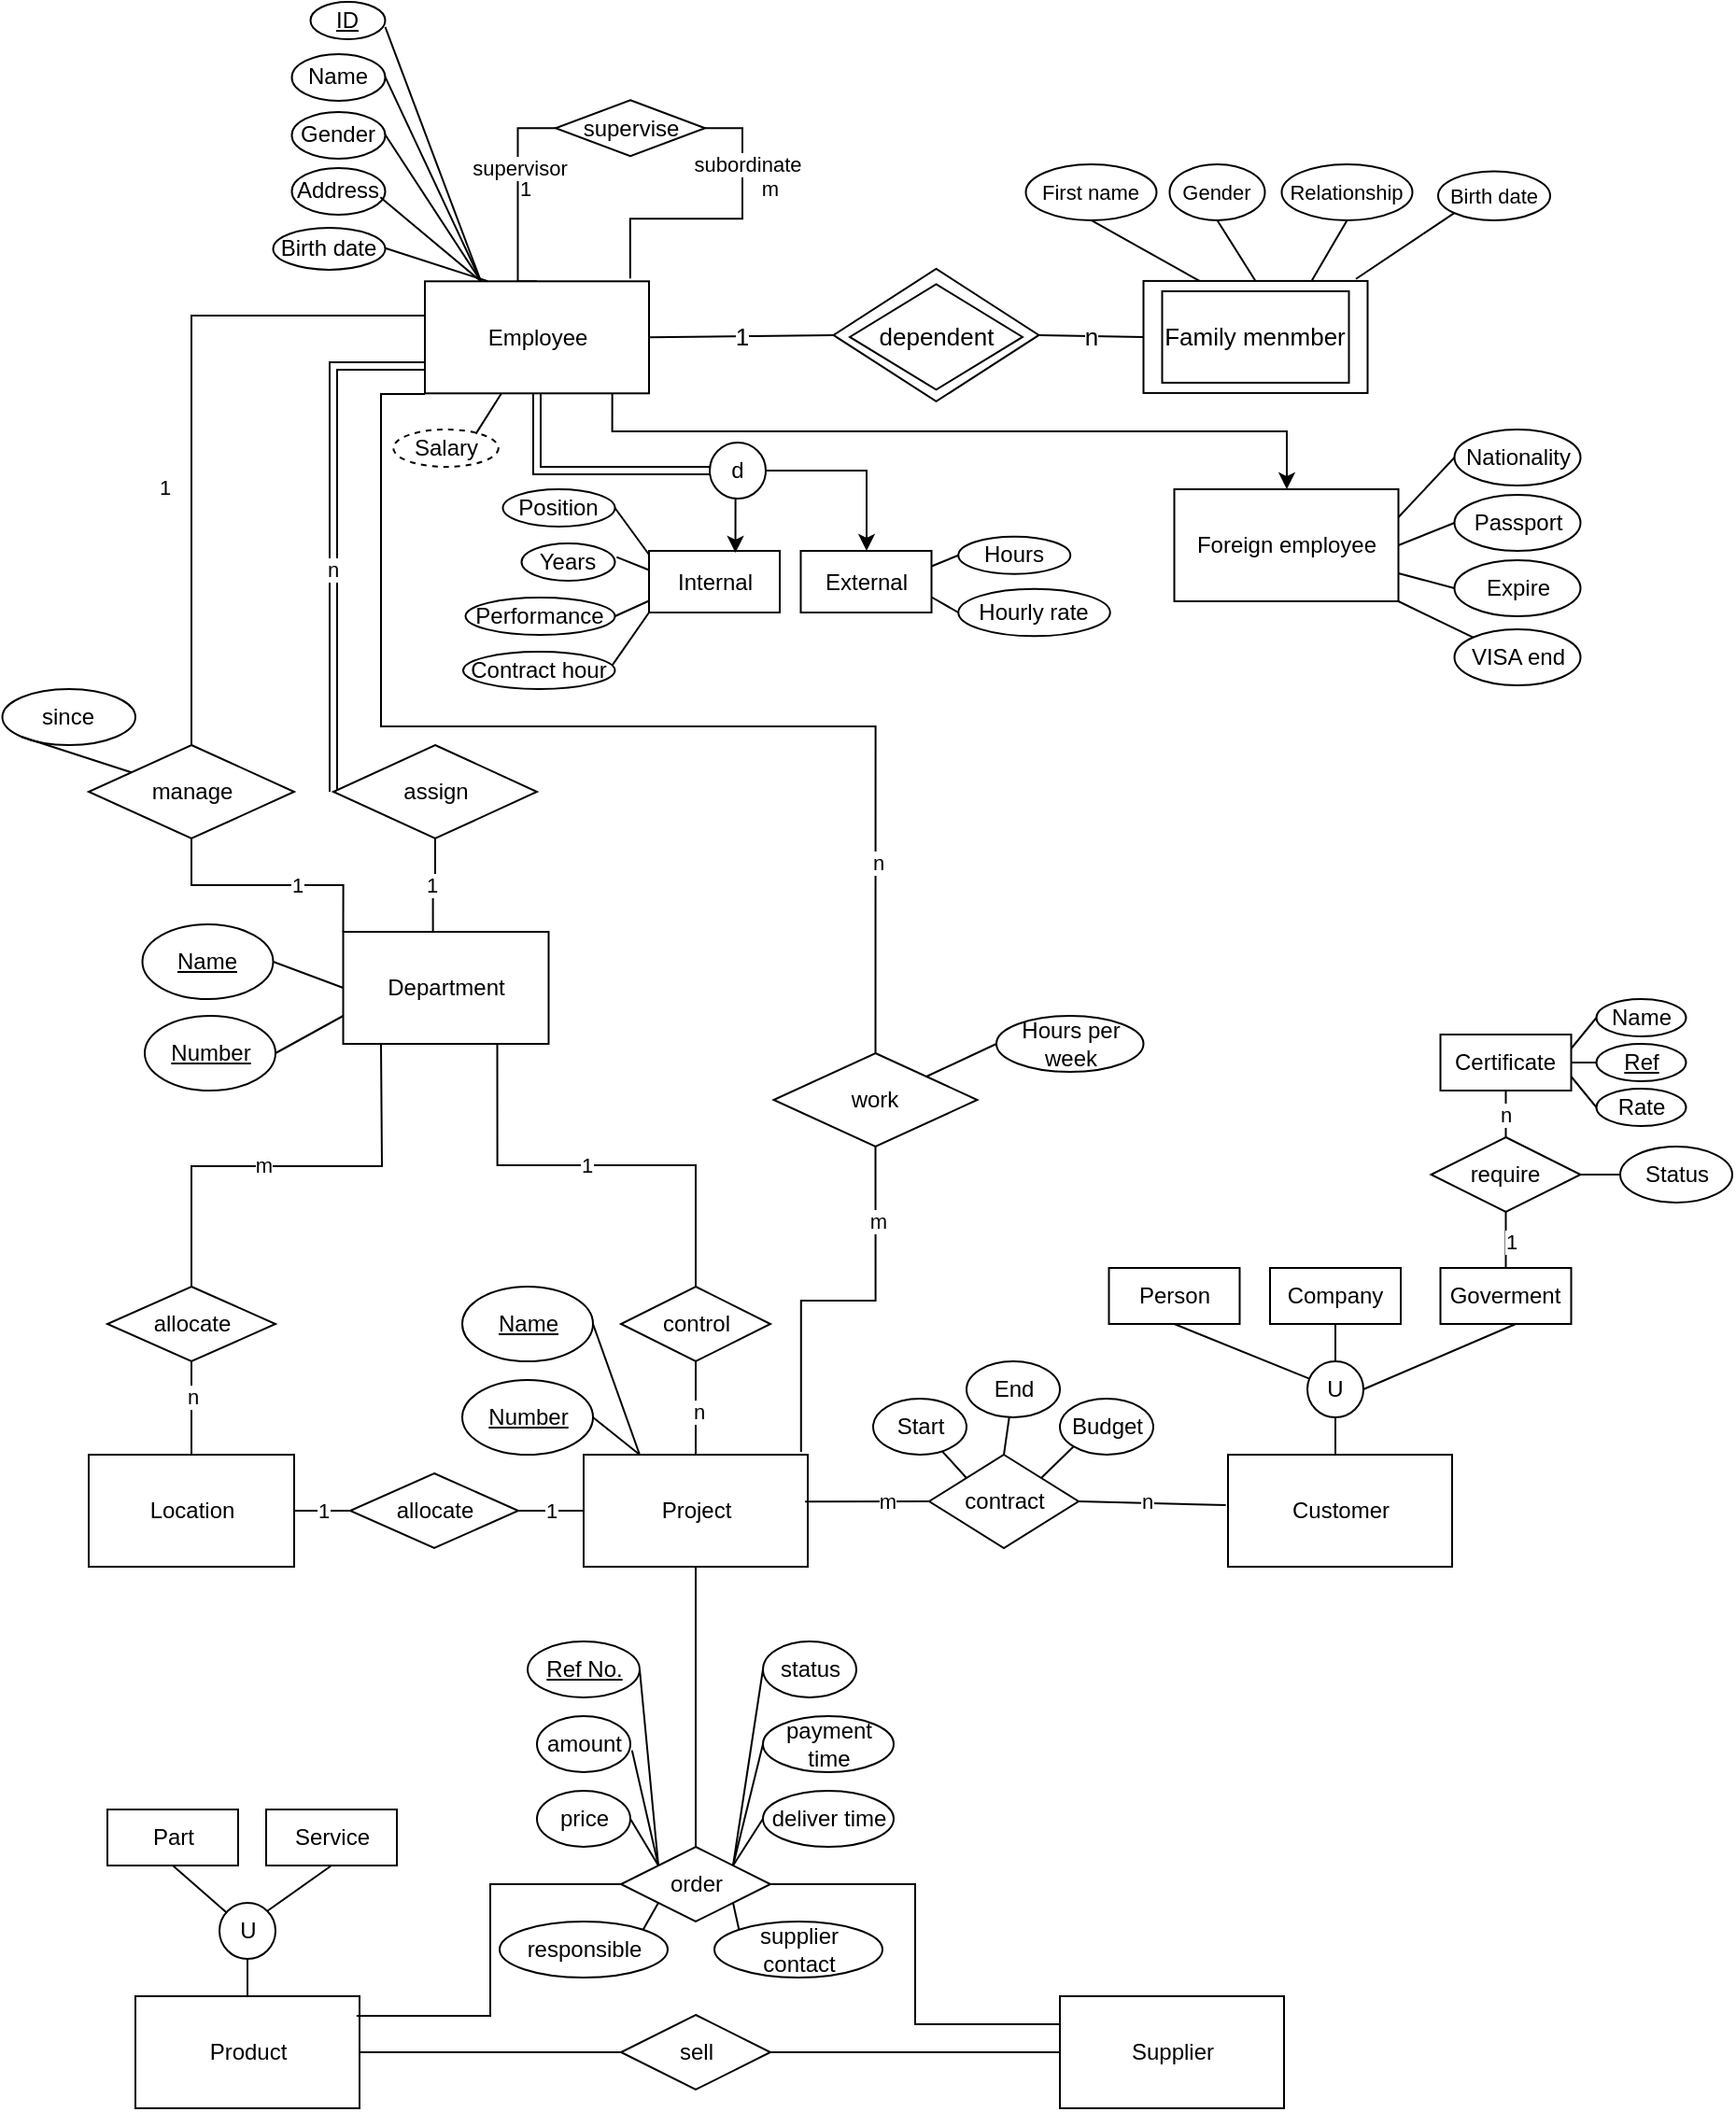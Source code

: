 <mxfile version="24.8.3">
  <diagram name="Page-1" id="BPSO-PetyvqUYQxHRuF3">
    <mxGraphModel dx="2080" dy="1773" grid="1" gridSize="10" guides="1" tooltips="1" connect="1" arrows="1" fold="1" page="1" pageScale="1" pageWidth="850" pageHeight="1100" math="0" shadow="0">
      <root>
        <mxCell id="0" />
        <mxCell id="1" parent="0" />
        <mxCell id="UC_AU9WOVwrfxdjRR5tV-28" style="edgeStyle=orthogonalEdgeStyle;rounded=0;orthogonalLoop=1;jettySize=auto;html=1;exitX=0.75;exitY=1;exitDx=0;exitDy=0;endArrow=none;endFill=0;" parent="1" source="UC_AU9WOVwrfxdjRR5tV-1" target="UC_AU9WOVwrfxdjRR5tV-27" edge="1">
          <mxGeometry relative="1" as="geometry">
            <mxPoint x="245.75" y="-10" as="sourcePoint" />
          </mxGeometry>
        </mxCell>
        <mxCell id="UC_AU9WOVwrfxdjRR5tV-30" value="1" style="edgeLabel;html=1;align=center;verticalAlign=middle;resizable=0;points=[];" parent="UC_AU9WOVwrfxdjRR5tV-28" vertex="1" connectable="0">
          <mxGeometry x="-0.048" relative="1" as="geometry">
            <mxPoint as="offset" />
          </mxGeometry>
        </mxCell>
        <mxCell id="81uNK7uhPn6-7UM6At2h-13" style="edgeStyle=orthogonalEdgeStyle;rounded=0;orthogonalLoop=1;jettySize=auto;html=1;exitX=0.437;exitY=0.022;exitDx=0;exitDy=0;entryX=0.5;entryY=1;entryDx=0;entryDy=0;endArrow=none;endFill=0;exitPerimeter=0;" parent="1" source="UC_AU9WOVwrfxdjRR5tV-1" target="81uNK7uhPn6-7UM6At2h-12" edge="1">
          <mxGeometry relative="1" as="geometry" />
        </mxCell>
        <mxCell id="81uNK7uhPn6-7UM6At2h-15" value="1" style="edgeLabel;html=1;align=center;verticalAlign=middle;resizable=0;points=[];" parent="81uNK7uhPn6-7UM6At2h-13" vertex="1" connectable="0">
          <mxGeometry x="0.072" y="2" relative="1" as="geometry">
            <mxPoint as="offset" />
          </mxGeometry>
        </mxCell>
        <mxCell id="s_wL0xrXNTmRXNAyEsIe-5" style="edgeStyle=orthogonalEdgeStyle;rounded=0;orthogonalLoop=1;jettySize=auto;html=1;exitX=0;exitY=0;exitDx=0;exitDy=0;endArrow=none;endFill=0;" edge="1" parent="1" source="UC_AU9WOVwrfxdjRR5tV-1" target="UC_AU9WOVwrfxdjRR5tV-5">
          <mxGeometry relative="1" as="geometry" />
        </mxCell>
        <mxCell id="s_wL0xrXNTmRXNAyEsIe-6" value="1" style="edgeLabel;html=1;align=center;verticalAlign=middle;resizable=0;points=[];" vertex="1" connectable="0" parent="s_wL0xrXNTmRXNAyEsIe-5">
          <mxGeometry x="-0.239" relative="1" as="geometry">
            <mxPoint as="offset" />
          </mxGeometry>
        </mxCell>
        <mxCell id="UC_AU9WOVwrfxdjRR5tV-1" value="Department" style="rounded=0;whiteSpace=wrap;html=1;" parent="1" vertex="1">
          <mxGeometry x="159.75" y="-10" width="110" height="60" as="geometry" />
        </mxCell>
        <mxCell id="UC_AU9WOVwrfxdjRR5tV-2" value="&lt;u&gt;Name&lt;/u&gt;" style="ellipse;whiteSpace=wrap;html=1;" parent="1" vertex="1">
          <mxGeometry x="52.25" y="-14" width="70" height="40" as="geometry" />
        </mxCell>
        <mxCell id="UC_AU9WOVwrfxdjRR5tV-3" value="&lt;u&gt;Number&lt;/u&gt;" style="ellipse;whiteSpace=wrap;html=1;" parent="1" vertex="1">
          <mxGeometry x="53.5" y="35" width="70" height="40" as="geometry" />
        </mxCell>
        <mxCell id="81uNK7uhPn6-7UM6At2h-49" value="1" style="edgeStyle=orthogonalEdgeStyle;rounded=0;orthogonalLoop=1;jettySize=auto;html=1;exitX=0.5;exitY=0;exitDx=0;exitDy=0;entryX=0;entryY=0.5;entryDx=0;entryDy=0;endArrow=none;endFill=0;" parent="1" source="UC_AU9WOVwrfxdjRR5tV-4" target="81uNK7uhPn6-7UM6At2h-47" edge="1">
          <mxGeometry x="0.071" y="-4" relative="1" as="geometry">
            <Array as="points">
              <mxPoint x="253.25" y="-358.35" />
              <mxPoint x="253.25" y="-440.35" />
            </Array>
            <mxPoint as="offset" />
          </mxGeometry>
        </mxCell>
        <mxCell id="81uNK7uhPn6-7UM6At2h-51" value="supervisor" style="edgeLabel;html=1;align=center;verticalAlign=middle;resizable=0;points=[];" parent="81uNK7uhPn6-7UM6At2h-49" vertex="1" connectable="0">
          <mxGeometry x="-0.338" relative="1" as="geometry">
            <mxPoint y="-34" as="offset" />
          </mxGeometry>
        </mxCell>
        <mxCell id="81uNK7uhPn6-7UM6At2h-53" style="edgeStyle=orthogonalEdgeStyle;rounded=0;orthogonalLoop=1;jettySize=auto;html=1;exitX=0.916;exitY=-0.026;exitDx=0;exitDy=0;entryX=1;entryY=0.5;entryDx=0;entryDy=0;exitPerimeter=0;endArrow=none;endFill=0;" parent="1" source="UC_AU9WOVwrfxdjRR5tV-4" target="81uNK7uhPn6-7UM6At2h-47" edge="1">
          <mxGeometry relative="1" as="geometry" />
        </mxCell>
        <mxCell id="81uNK7uhPn6-7UM6At2h-54" value="subordinate" style="edgeLabel;html=1;align=center;verticalAlign=middle;resizable=0;points=[];" parent="81uNK7uhPn6-7UM6At2h-53" vertex="1" connectable="0">
          <mxGeometry x="0.472" relative="1" as="geometry">
            <mxPoint x="2" y="-3" as="offset" />
          </mxGeometry>
        </mxCell>
        <mxCell id="81uNK7uhPn6-7UM6At2h-55" value="m" style="edgeLabel;html=1;align=center;verticalAlign=middle;resizable=0;points=[];" parent="81uNK7uhPn6-7UM6At2h-53" vertex="1" connectable="0">
          <mxGeometry x="0.336" y="1" relative="1" as="geometry">
            <mxPoint x="15" y="-1" as="offset" />
          </mxGeometry>
        </mxCell>
        <mxCell id="81uNK7uhPn6-7UM6At2h-56" style="edgeStyle=orthogonalEdgeStyle;rounded=0;orthogonalLoop=1;jettySize=auto;html=1;exitX=0.836;exitY=0.997;exitDx=0;exitDy=0;exitPerimeter=0;" parent="1" source="UC_AU9WOVwrfxdjRR5tV-4" target="UC_AU9WOVwrfxdjRR5tV-111" edge="1">
          <mxGeometry relative="1" as="geometry">
            <Array as="points">
              <mxPoint x="304" y="-278.05" />
              <mxPoint x="665" y="-278.05" />
            </Array>
          </mxGeometry>
        </mxCell>
        <mxCell id="81uNK7uhPn6-7UM6At2h-58" style="edgeStyle=orthogonalEdgeStyle;rounded=0;orthogonalLoop=1;jettySize=auto;html=1;exitX=0.5;exitY=1;exitDx=0;exitDy=0;entryX=0;entryY=0.5;entryDx=0;entryDy=0;shape=link;" parent="1" source="UC_AU9WOVwrfxdjRR5tV-4" target="81uNK7uhPn6-7UM6At2h-57" edge="1">
          <mxGeometry relative="1" as="geometry">
            <mxPoint x="263.5" y="-248.35" as="targetPoint" />
          </mxGeometry>
        </mxCell>
        <mxCell id="UC_AU9WOVwrfxdjRR5tV-4" value="Employee" style="rounded=0;whiteSpace=wrap;html=1;" parent="1" vertex="1">
          <mxGeometry x="203.5" y="-358.35" width="120" height="60" as="geometry" />
        </mxCell>
        <mxCell id="s_wL0xrXNTmRXNAyEsIe-2" style="edgeStyle=orthogonalEdgeStyle;rounded=0;orthogonalLoop=1;jettySize=auto;html=1;entryX=0;entryY=0.5;entryDx=0;entryDy=0;exitX=0.5;exitY=0;exitDx=0;exitDy=0;endArrow=none;endFill=0;" edge="1" parent="1" source="UC_AU9WOVwrfxdjRR5tV-5" target="UC_AU9WOVwrfxdjRR5tV-4">
          <mxGeometry relative="1" as="geometry">
            <Array as="points">
              <mxPoint x="79" y="-340" />
              <mxPoint x="203" y="-340" />
            </Array>
          </mxGeometry>
        </mxCell>
        <mxCell id="s_wL0xrXNTmRXNAyEsIe-4" value="1" style="edgeLabel;html=1;align=center;verticalAlign=middle;resizable=0;points=[];" vertex="1" connectable="0" parent="s_wL0xrXNTmRXNAyEsIe-2">
          <mxGeometry x="-0.206" y="-2" relative="1" as="geometry">
            <mxPoint x="-17" y="7" as="offset" />
          </mxGeometry>
        </mxCell>
        <mxCell id="UC_AU9WOVwrfxdjRR5tV-5" value="manage" style="rhombus;whiteSpace=wrap;html=1;" parent="1" vertex="1">
          <mxGeometry x="23.5" y="-110" width="110" height="50" as="geometry" />
        </mxCell>
        <mxCell id="UC_AU9WOVwrfxdjRR5tV-7" value="" style="endArrow=none;html=1;rounded=0;entryX=1;entryY=0.5;entryDx=0;entryDy=0;exitX=0;exitY=0.5;exitDx=0;exitDy=0;" parent="1" source="UC_AU9WOVwrfxdjRR5tV-1" target="UC_AU9WOVwrfxdjRR5tV-2" edge="1">
          <mxGeometry width="50" height="50" relative="1" as="geometry">
            <mxPoint x="339.75" y="80" as="sourcePoint" />
            <mxPoint x="389.75" y="30" as="targetPoint" />
            <Array as="points" />
          </mxGeometry>
        </mxCell>
        <mxCell id="UC_AU9WOVwrfxdjRR5tV-8" value="" style="endArrow=none;html=1;rounded=0;exitX=1;exitY=0.5;exitDx=0;exitDy=0;entryX=0;entryY=0.75;entryDx=0;entryDy=0;" parent="1" source="UC_AU9WOVwrfxdjRR5tV-3" edge="1" target="UC_AU9WOVwrfxdjRR5tV-1">
          <mxGeometry width="50" height="50" relative="1" as="geometry">
            <mxPoint x="343.25" y="20" as="sourcePoint" />
            <mxPoint x="163.25" y="-30" as="targetPoint" />
          </mxGeometry>
        </mxCell>
        <mxCell id="UC_AU9WOVwrfxdjRR5tV-13" value="since" style="ellipse;whiteSpace=wrap;html=1;" parent="1" vertex="1">
          <mxGeometry x="-22.75" y="-140" width="71.25" height="30" as="geometry" />
        </mxCell>
        <mxCell id="UC_AU9WOVwrfxdjRR5tV-14" value="" style="endArrow=none;html=1;rounded=0;entryX=0;entryY=1;entryDx=0;entryDy=0;" parent="1" source="UC_AU9WOVwrfxdjRR5tV-5" target="UC_AU9WOVwrfxdjRR5tV-13" edge="1">
          <mxGeometry width="50" height="50" relative="1" as="geometry">
            <mxPoint x="284.75" as="sourcePoint" />
            <mxPoint x="334.75" y="-50" as="targetPoint" />
          </mxGeometry>
        </mxCell>
        <mxCell id="UC_AU9WOVwrfxdjRR5tV-33" style="edgeStyle=orthogonalEdgeStyle;rounded=0;orthogonalLoop=1;jettySize=auto;html=1;exitX=1;exitY=0.5;exitDx=0;exitDy=0;entryX=0;entryY=0.5;entryDx=0;entryDy=0;endArrow=none;endFill=0;" parent="1" source="UC_AU9WOVwrfxdjRR5tV-15" target="UC_AU9WOVwrfxdjRR5tV-32" edge="1">
          <mxGeometry relative="1" as="geometry">
            <Array as="points">
              <mxPoint x="143.5" y="300" />
              <mxPoint x="143.5" y="300" />
            </Array>
          </mxGeometry>
        </mxCell>
        <mxCell id="UC_AU9WOVwrfxdjRR5tV-35" value="1" style="edgeLabel;html=1;align=center;verticalAlign=middle;resizable=0;points=[];" parent="UC_AU9WOVwrfxdjRR5tV-33" vertex="1" connectable="0">
          <mxGeometry x="0.022" relative="1" as="geometry">
            <mxPoint as="offset" />
          </mxGeometry>
        </mxCell>
        <mxCell id="UC_AU9WOVwrfxdjRR5tV-15" value="Location" style="rounded=0;whiteSpace=wrap;html=1;" parent="1" vertex="1">
          <mxGeometry x="23.5" y="270" width="110" height="60" as="geometry" />
        </mxCell>
        <mxCell id="UC_AU9WOVwrfxdjRR5tV-24" style="edgeStyle=orthogonalEdgeStyle;rounded=0;orthogonalLoop=1;jettySize=auto;html=1;entryX=0.5;entryY=0;entryDx=0;entryDy=0;endArrow=none;endFill=0;" parent="1" source="UC_AU9WOVwrfxdjRR5tV-16" target="UC_AU9WOVwrfxdjRR5tV-15" edge="1">
          <mxGeometry relative="1" as="geometry" />
        </mxCell>
        <mxCell id="UC_AU9WOVwrfxdjRR5tV-26" value="n" style="edgeLabel;html=1;align=center;verticalAlign=middle;resizable=0;points=[];" parent="UC_AU9WOVwrfxdjRR5tV-24" vertex="1" connectable="0">
          <mxGeometry x="-0.249" relative="1" as="geometry">
            <mxPoint as="offset" />
          </mxGeometry>
        </mxCell>
        <mxCell id="UC_AU9WOVwrfxdjRR5tV-16" value="allocate" style="rhombus;whiteSpace=wrap;html=1;" parent="1" vertex="1">
          <mxGeometry x="33.5" y="180" width="90" height="40" as="geometry" />
        </mxCell>
        <mxCell id="UC_AU9WOVwrfxdjRR5tV-29" style="edgeStyle=orthogonalEdgeStyle;rounded=0;orthogonalLoop=1;jettySize=auto;html=1;exitX=0.5;exitY=0;exitDx=0;exitDy=0;endArrow=none;endFill=0;" parent="1" source="UC_AU9WOVwrfxdjRR5tV-21" target="UC_AU9WOVwrfxdjRR5tV-27" edge="1">
          <mxGeometry relative="1" as="geometry" />
        </mxCell>
        <mxCell id="UC_AU9WOVwrfxdjRR5tV-31" value="n" style="edgeLabel;html=1;align=center;verticalAlign=middle;resizable=0;points=[];" parent="UC_AU9WOVwrfxdjRR5tV-29" vertex="1" connectable="0">
          <mxGeometry x="-0.074" y="-1" relative="1" as="geometry">
            <mxPoint as="offset" />
          </mxGeometry>
        </mxCell>
        <mxCell id="UC_AU9WOVwrfxdjRR5tV-21" value="Project" style="rounded=0;whiteSpace=wrap;html=1;" parent="1" vertex="1">
          <mxGeometry x="288.5" y="270" width="120" height="60" as="geometry" />
        </mxCell>
        <mxCell id="UC_AU9WOVwrfxdjRR5tV-23" style="edgeStyle=orthogonalEdgeStyle;rounded=0;orthogonalLoop=1;jettySize=auto;html=1;exitX=0.5;exitY=0;exitDx=0;exitDy=0;endArrow=none;endFill=0;" parent="1" source="UC_AU9WOVwrfxdjRR5tV-16" edge="1">
          <mxGeometry relative="1" as="geometry">
            <mxPoint x="180" y="50" as="targetPoint" />
          </mxGeometry>
        </mxCell>
        <mxCell id="UC_AU9WOVwrfxdjRR5tV-25" value="m" style="edgeLabel;html=1;align=center;verticalAlign=middle;resizable=0;points=[];" parent="UC_AU9WOVwrfxdjRR5tV-23" vertex="1" connectable="0">
          <mxGeometry x="-0.112" y="1" relative="1" as="geometry">
            <mxPoint as="offset" />
          </mxGeometry>
        </mxCell>
        <mxCell id="UC_AU9WOVwrfxdjRR5tV-27" value="control" style="rhombus;whiteSpace=wrap;html=1;" parent="1" vertex="1">
          <mxGeometry x="308.5" y="180" width="80" height="40" as="geometry" />
        </mxCell>
        <mxCell id="UC_AU9WOVwrfxdjRR5tV-34" value="1" style="edgeStyle=orthogonalEdgeStyle;rounded=0;orthogonalLoop=1;jettySize=auto;html=1;entryX=0;entryY=0.5;entryDx=0;entryDy=0;endArrow=none;endFill=0;" parent="1" source="UC_AU9WOVwrfxdjRR5tV-32" target="UC_AU9WOVwrfxdjRR5tV-21" edge="1">
          <mxGeometry relative="1" as="geometry" />
        </mxCell>
        <mxCell id="UC_AU9WOVwrfxdjRR5tV-32" value="allocate" style="rhombus;whiteSpace=wrap;html=1;" parent="1" vertex="1">
          <mxGeometry x="163.5" y="280" width="90" height="40" as="geometry" />
        </mxCell>
        <mxCell id="UC_AU9WOVwrfxdjRR5tV-36" value="&lt;u&gt;Name&lt;/u&gt;" style="ellipse;whiteSpace=wrap;html=1;" parent="1" vertex="1">
          <mxGeometry x="223.5" y="180" width="70" height="40" as="geometry" />
        </mxCell>
        <mxCell id="UC_AU9WOVwrfxdjRR5tV-37" value="&lt;u&gt;Number&lt;/u&gt;" style="ellipse;whiteSpace=wrap;html=1;" parent="1" vertex="1">
          <mxGeometry x="223.5" y="230" width="70" height="40" as="geometry" />
        </mxCell>
        <mxCell id="UC_AU9WOVwrfxdjRR5tV-38" value="" style="endArrow=none;html=1;rounded=0;entryX=1;entryY=0.5;entryDx=0;entryDy=0;exitX=0.25;exitY=0;exitDx=0;exitDy=0;" parent="1" source="UC_AU9WOVwrfxdjRR5tV-21" target="UC_AU9WOVwrfxdjRR5tV-36" edge="1">
          <mxGeometry width="50" height="50" relative="1" as="geometry">
            <mxPoint x="413.5" y="291" as="sourcePoint" />
            <mxPoint x="793.5" y="320" as="targetPoint" />
          </mxGeometry>
        </mxCell>
        <mxCell id="UC_AU9WOVwrfxdjRR5tV-39" value="" style="endArrow=none;html=1;rounded=0;exitX=1;exitY=0.5;exitDx=0;exitDy=0;entryX=0.25;entryY=0;entryDx=0;entryDy=0;" parent="1" source="UC_AU9WOVwrfxdjRR5tV-37" target="UC_AU9WOVwrfxdjRR5tV-21" edge="1">
          <mxGeometry width="50" height="50" relative="1" as="geometry">
            <mxPoint x="743.5" y="370" as="sourcePoint" />
            <mxPoint x="563.5" y="320" as="targetPoint" />
          </mxGeometry>
        </mxCell>
        <mxCell id="UC_AU9WOVwrfxdjRR5tV-40" value="Supplier" style="rounded=0;whiteSpace=wrap;html=1;" parent="1" vertex="1">
          <mxGeometry x="543.5" y="560" width="120" height="60" as="geometry" />
        </mxCell>
        <mxCell id="UC_AU9WOVwrfxdjRR5tV-41" value="Product" style="rounded=0;whiteSpace=wrap;html=1;" parent="1" vertex="1">
          <mxGeometry x="48.5" y="560" width="120" height="60" as="geometry" />
        </mxCell>
        <mxCell id="UC_AU9WOVwrfxdjRR5tV-42" value="U" style="ellipse;whiteSpace=wrap;html=1;aspect=fixed;" parent="1" vertex="1">
          <mxGeometry x="93.5" y="510" width="30" height="30" as="geometry" />
        </mxCell>
        <mxCell id="UC_AU9WOVwrfxdjRR5tV-43" value="Part" style="rounded=0;whiteSpace=wrap;html=1;" parent="1" vertex="1">
          <mxGeometry x="33.5" y="460" width="70" height="30" as="geometry" />
        </mxCell>
        <mxCell id="UC_AU9WOVwrfxdjRR5tV-44" value="Service" style="rounded=0;whiteSpace=wrap;html=1;" parent="1" vertex="1">
          <mxGeometry x="118.5" y="460" width="70" height="30" as="geometry" />
        </mxCell>
        <mxCell id="UC_AU9WOVwrfxdjRR5tV-45" value="" style="endArrow=none;html=1;rounded=0;entryX=0.5;entryY=1;entryDx=0;entryDy=0;" parent="1" source="UC_AU9WOVwrfxdjRR5tV-42" target="UC_AU9WOVwrfxdjRR5tV-43" edge="1">
          <mxGeometry width="50" height="50" relative="1" as="geometry">
            <mxPoint x="213.5" y="520" as="sourcePoint" />
            <mxPoint x="263.5" y="470" as="targetPoint" />
          </mxGeometry>
        </mxCell>
        <mxCell id="UC_AU9WOVwrfxdjRR5tV-46" value="" style="endArrow=none;html=1;rounded=0;exitX=1;exitY=0;exitDx=0;exitDy=0;entryX=0.5;entryY=1;entryDx=0;entryDy=0;" parent="1" source="UC_AU9WOVwrfxdjRR5tV-42" target="UC_AU9WOVwrfxdjRR5tV-44" edge="1">
          <mxGeometry width="50" height="50" relative="1" as="geometry">
            <mxPoint x="213.5" y="520" as="sourcePoint" />
            <mxPoint x="263.5" y="470" as="targetPoint" />
          </mxGeometry>
        </mxCell>
        <mxCell id="UC_AU9WOVwrfxdjRR5tV-47" value="" style="endArrow=none;html=1;rounded=0;exitX=0.5;exitY=0;exitDx=0;exitDy=0;entryX=0.5;entryY=1;entryDx=0;entryDy=0;" parent="1" source="UC_AU9WOVwrfxdjRR5tV-41" target="UC_AU9WOVwrfxdjRR5tV-42" edge="1">
          <mxGeometry width="50" height="50" relative="1" as="geometry">
            <mxPoint x="213.5" y="520" as="sourcePoint" />
            <mxPoint x="263.5" y="470" as="targetPoint" />
          </mxGeometry>
        </mxCell>
        <mxCell id="UC_AU9WOVwrfxdjRR5tV-48" value="sell" style="rhombus;whiteSpace=wrap;html=1;" parent="1" vertex="1">
          <mxGeometry x="308.5" y="570" width="80" height="40" as="geometry" />
        </mxCell>
        <mxCell id="UC_AU9WOVwrfxdjRR5tV-49" value="" style="endArrow=none;html=1;rounded=0;exitX=1;exitY=0.5;exitDx=0;exitDy=0;" parent="1" source="UC_AU9WOVwrfxdjRR5tV-41" target="UC_AU9WOVwrfxdjRR5tV-48" edge="1">
          <mxGeometry width="50" height="50" relative="1" as="geometry">
            <mxPoint x="333.5" y="510" as="sourcePoint" />
            <mxPoint x="383.5" y="460" as="targetPoint" />
          </mxGeometry>
        </mxCell>
        <mxCell id="UC_AU9WOVwrfxdjRR5tV-50" value="" style="endArrow=none;html=1;rounded=0;exitX=1;exitY=0.5;exitDx=0;exitDy=0;entryX=0;entryY=0.5;entryDx=0;entryDy=0;" parent="1" source="UC_AU9WOVwrfxdjRR5tV-48" target="UC_AU9WOVwrfxdjRR5tV-40" edge="1">
          <mxGeometry width="50" height="50" relative="1" as="geometry">
            <mxPoint x="333.5" y="510" as="sourcePoint" />
            <mxPoint x="383.5" y="460" as="targetPoint" />
          </mxGeometry>
        </mxCell>
        <mxCell id="UC_AU9WOVwrfxdjRR5tV-54" style="edgeStyle=orthogonalEdgeStyle;rounded=0;orthogonalLoop=1;jettySize=auto;html=1;exitX=1;exitY=0.5;exitDx=0;exitDy=0;entryX=0;entryY=0.25;entryDx=0;entryDy=0;endArrow=none;endFill=0;" parent="1" source="UC_AU9WOVwrfxdjRR5tV-51" target="UC_AU9WOVwrfxdjRR5tV-40" edge="1">
          <mxGeometry relative="1" as="geometry" />
        </mxCell>
        <mxCell id="UC_AU9WOVwrfxdjRR5tV-51" value="order" style="rhombus;whiteSpace=wrap;html=1;" parent="1" vertex="1">
          <mxGeometry x="308.5" y="480" width="80" height="40" as="geometry" />
        </mxCell>
        <mxCell id="UC_AU9WOVwrfxdjRR5tV-52" value="" style="endArrow=none;html=1;rounded=0;entryX=0.5;entryY=1;entryDx=0;entryDy=0;exitX=0.5;exitY=0;exitDx=0;exitDy=0;" parent="1" source="UC_AU9WOVwrfxdjRR5tV-51" target="UC_AU9WOVwrfxdjRR5tV-21" edge="1">
          <mxGeometry width="50" height="50" relative="1" as="geometry">
            <mxPoint x="333.5" y="410" as="sourcePoint" />
            <mxPoint x="383.5" y="360" as="targetPoint" />
          </mxGeometry>
        </mxCell>
        <mxCell id="UC_AU9WOVwrfxdjRR5tV-53" style="edgeStyle=orthogonalEdgeStyle;rounded=0;orthogonalLoop=1;jettySize=auto;html=1;exitX=0.987;exitY=0.175;exitDx=0;exitDy=0;entryX=0;entryY=0.5;entryDx=0;entryDy=0;exitPerimeter=0;endArrow=none;endFill=0;" parent="1" source="UC_AU9WOVwrfxdjRR5tV-41" target="UC_AU9WOVwrfxdjRR5tV-51" edge="1">
          <mxGeometry relative="1" as="geometry" />
        </mxCell>
        <mxCell id="UC_AU9WOVwrfxdjRR5tV-55" value="&lt;u&gt;Ref No.&lt;/u&gt;" style="ellipse;whiteSpace=wrap;html=1;" parent="1" vertex="1">
          <mxGeometry x="258.5" y="370" width="60" height="30" as="geometry" />
        </mxCell>
        <mxCell id="UC_AU9WOVwrfxdjRR5tV-56" value="amount" style="ellipse;whiteSpace=wrap;html=1;" parent="1" vertex="1">
          <mxGeometry x="263.5" y="410" width="50" height="30" as="geometry" />
        </mxCell>
        <mxCell id="UC_AU9WOVwrfxdjRR5tV-58" value="price" style="ellipse;whiteSpace=wrap;html=1;" parent="1" vertex="1">
          <mxGeometry x="263.5" y="450" width="50" height="30" as="geometry" />
        </mxCell>
        <mxCell id="UC_AU9WOVwrfxdjRR5tV-59" value="status" style="ellipse;whiteSpace=wrap;html=1;" parent="1" vertex="1">
          <mxGeometry x="384.5" y="370" width="50" height="30" as="geometry" />
        </mxCell>
        <mxCell id="UC_AU9WOVwrfxdjRR5tV-60" value="payment time" style="ellipse;whiteSpace=wrap;html=1;" parent="1" vertex="1">
          <mxGeometry x="384.5" y="410" width="70" height="30" as="geometry" />
        </mxCell>
        <mxCell id="UC_AU9WOVwrfxdjRR5tV-61" value="deliver time" style="ellipse;whiteSpace=wrap;html=1;" parent="1" vertex="1">
          <mxGeometry x="384.5" y="450" width="70" height="30" as="geometry" />
        </mxCell>
        <mxCell id="UC_AU9WOVwrfxdjRR5tV-62" value="responsible" style="ellipse;whiteSpace=wrap;html=1;" parent="1" vertex="1">
          <mxGeometry x="243.5" y="520" width="90" height="30" as="geometry" />
        </mxCell>
        <mxCell id="UC_AU9WOVwrfxdjRR5tV-63" value="supplier&lt;div&gt;&lt;span style=&quot;background-color: initial;&quot;&gt;contact&lt;/span&gt;&lt;/div&gt;" style="ellipse;whiteSpace=wrap;html=1;" parent="1" vertex="1">
          <mxGeometry x="358.5" y="520" width="90" height="30" as="geometry" />
        </mxCell>
        <mxCell id="UC_AU9WOVwrfxdjRR5tV-65" value="" style="endArrow=none;html=1;rounded=0;exitX=1;exitY=0.5;exitDx=0;exitDy=0;entryX=0;entryY=0;entryDx=0;entryDy=0;" parent="1" source="UC_AU9WOVwrfxdjRR5tV-55" target="UC_AU9WOVwrfxdjRR5tV-51" edge="1">
          <mxGeometry width="50" height="50" relative="1" as="geometry">
            <mxPoint x="333.5" y="390" as="sourcePoint" />
            <mxPoint x="383.5" y="340" as="targetPoint" />
          </mxGeometry>
        </mxCell>
        <mxCell id="UC_AU9WOVwrfxdjRR5tV-66" value="" style="endArrow=none;html=1;rounded=0;exitX=1.018;exitY=0.61;exitDx=0;exitDy=0;exitPerimeter=0;entryX=0;entryY=0;entryDx=0;entryDy=0;" parent="1" source="UC_AU9WOVwrfxdjRR5tV-56" target="UC_AU9WOVwrfxdjRR5tV-51" edge="1">
          <mxGeometry width="50" height="50" relative="1" as="geometry">
            <mxPoint x="333.5" y="390" as="sourcePoint" />
            <mxPoint x="383.5" y="340" as="targetPoint" />
          </mxGeometry>
        </mxCell>
        <mxCell id="UC_AU9WOVwrfxdjRR5tV-67" value="" style="endArrow=none;html=1;rounded=0;exitX=1;exitY=0.5;exitDx=0;exitDy=0;entryX=0;entryY=0;entryDx=0;entryDy=0;" parent="1" source="UC_AU9WOVwrfxdjRR5tV-58" target="UC_AU9WOVwrfxdjRR5tV-51" edge="1">
          <mxGeometry width="50" height="50" relative="1" as="geometry">
            <mxPoint x="333.5" y="390" as="sourcePoint" />
            <mxPoint x="383.5" y="340" as="targetPoint" />
          </mxGeometry>
        </mxCell>
        <mxCell id="UC_AU9WOVwrfxdjRR5tV-68" value="" style="endArrow=none;html=1;rounded=0;entryX=0;entryY=0.5;entryDx=0;entryDy=0;exitX=1;exitY=0;exitDx=0;exitDy=0;" parent="1" source="UC_AU9WOVwrfxdjRR5tV-51" target="UC_AU9WOVwrfxdjRR5tV-59" edge="1">
          <mxGeometry width="50" height="50" relative="1" as="geometry">
            <mxPoint x="333.5" y="390" as="sourcePoint" />
            <mxPoint x="383.5" y="340" as="targetPoint" />
          </mxGeometry>
        </mxCell>
        <mxCell id="UC_AU9WOVwrfxdjRR5tV-69" value="" style="endArrow=none;html=1;rounded=0;exitX=1;exitY=0;exitDx=0;exitDy=0;entryX=0;entryY=0.5;entryDx=0;entryDy=0;" parent="1" source="UC_AU9WOVwrfxdjRR5tV-51" target="UC_AU9WOVwrfxdjRR5tV-60" edge="1">
          <mxGeometry width="50" height="50" relative="1" as="geometry">
            <mxPoint x="333.5" y="390" as="sourcePoint" />
            <mxPoint x="383.5" y="340" as="targetPoint" />
          </mxGeometry>
        </mxCell>
        <mxCell id="UC_AU9WOVwrfxdjRR5tV-70" value="" style="endArrow=none;html=1;rounded=0;exitX=1;exitY=0;exitDx=0;exitDy=0;entryX=0;entryY=0.5;entryDx=0;entryDy=0;" parent="1" source="UC_AU9WOVwrfxdjRR5tV-51" target="UC_AU9WOVwrfxdjRR5tV-61" edge="1">
          <mxGeometry width="50" height="50" relative="1" as="geometry">
            <mxPoint x="333.5" y="390" as="sourcePoint" />
            <mxPoint x="383.5" y="340" as="targetPoint" />
          </mxGeometry>
        </mxCell>
        <mxCell id="UC_AU9WOVwrfxdjRR5tV-72" value="" style="endArrow=none;html=1;rounded=0;entryX=0;entryY=0;entryDx=0;entryDy=0;exitX=1;exitY=1;exitDx=0;exitDy=0;" parent="1" source="UC_AU9WOVwrfxdjRR5tV-51" target="UC_AU9WOVwrfxdjRR5tV-63" edge="1">
          <mxGeometry width="50" height="50" relative="1" as="geometry">
            <mxPoint x="333.5" y="390" as="sourcePoint" />
            <mxPoint x="383.5" y="340" as="targetPoint" />
          </mxGeometry>
        </mxCell>
        <mxCell id="UC_AU9WOVwrfxdjRR5tV-73" value="" style="endArrow=none;html=1;rounded=0;exitX=1;exitY=0;exitDx=0;exitDy=0;entryX=0;entryY=1;entryDx=0;entryDy=0;" parent="1" source="UC_AU9WOVwrfxdjRR5tV-62" target="UC_AU9WOVwrfxdjRR5tV-51" edge="1">
          <mxGeometry width="50" height="50" relative="1" as="geometry">
            <mxPoint x="333.5" y="390" as="sourcePoint" />
            <mxPoint x="383.5" y="340" as="targetPoint" />
          </mxGeometry>
        </mxCell>
        <mxCell id="UC_AU9WOVwrfxdjRR5tV-74" value="Customer" style="rounded=0;whiteSpace=wrap;html=1;" parent="1" vertex="1">
          <mxGeometry x="633.5" y="270" width="120" height="60" as="geometry" />
        </mxCell>
        <mxCell id="UC_AU9WOVwrfxdjRR5tV-75" value="U" style="ellipse;whiteSpace=wrap;html=1;aspect=fixed;" parent="1" vertex="1">
          <mxGeometry x="676" y="220" width="30" height="30" as="geometry" />
        </mxCell>
        <mxCell id="UC_AU9WOVwrfxdjRR5tV-76" value="Person" style="rounded=0;whiteSpace=wrap;html=1;" parent="1" vertex="1">
          <mxGeometry x="569.75" y="170" width="70" height="30" as="geometry" />
        </mxCell>
        <mxCell id="UC_AU9WOVwrfxdjRR5tV-77" value="Company" style="rounded=0;whiteSpace=wrap;html=1;" parent="1" vertex="1">
          <mxGeometry x="656" y="170" width="70" height="30" as="geometry" />
        </mxCell>
        <mxCell id="UC_AU9WOVwrfxdjRR5tV-78" value="" style="endArrow=none;html=1;rounded=0;entryX=0.5;entryY=1;entryDx=0;entryDy=0;" parent="1" source="UC_AU9WOVwrfxdjRR5tV-75" target="UC_AU9WOVwrfxdjRR5tV-76" edge="1">
          <mxGeometry width="50" height="50" relative="1" as="geometry">
            <mxPoint x="796" y="230" as="sourcePoint" />
            <mxPoint x="846" y="180" as="targetPoint" />
          </mxGeometry>
        </mxCell>
        <mxCell id="UC_AU9WOVwrfxdjRR5tV-79" value="" style="endArrow=none;html=1;rounded=0;exitX=0.5;exitY=0;exitDx=0;exitDy=0;entryX=0.5;entryY=1;entryDx=0;entryDy=0;" parent="1" source="UC_AU9WOVwrfxdjRR5tV-75" target="UC_AU9WOVwrfxdjRR5tV-77" edge="1">
          <mxGeometry width="50" height="50" relative="1" as="geometry">
            <mxPoint x="796" y="230" as="sourcePoint" />
            <mxPoint x="846" y="180" as="targetPoint" />
          </mxGeometry>
        </mxCell>
        <mxCell id="UC_AU9WOVwrfxdjRR5tV-80" value="" style="endArrow=none;html=1;rounded=0;exitX=0.5;exitY=0;exitDx=0;exitDy=0;entryX=0.5;entryY=1;entryDx=0;entryDy=0;" parent="1" target="UC_AU9WOVwrfxdjRR5tV-75" edge="1">
          <mxGeometry width="50" height="50" relative="1" as="geometry">
            <mxPoint x="691" y="270" as="sourcePoint" />
            <mxPoint x="846" y="180" as="targetPoint" />
          </mxGeometry>
        </mxCell>
        <mxCell id="UC_AU9WOVwrfxdjRR5tV-81" value="Goverment" style="rounded=0;whiteSpace=wrap;html=1;" parent="1" vertex="1">
          <mxGeometry x="747.25" y="170" width="70" height="30" as="geometry" />
        </mxCell>
        <mxCell id="UC_AU9WOVwrfxdjRR5tV-82" value="" style="endArrow=none;html=1;rounded=0;entryX=0.58;entryY=0.996;entryDx=0;entryDy=0;entryPerimeter=0;exitX=1;exitY=0.5;exitDx=0;exitDy=0;" parent="1" source="UC_AU9WOVwrfxdjRR5tV-75" target="UC_AU9WOVwrfxdjRR5tV-81" edge="1">
          <mxGeometry width="50" height="50" relative="1" as="geometry">
            <mxPoint x="703.5" y="230" as="sourcePoint" />
            <mxPoint x="493.5" y="260" as="targetPoint" />
          </mxGeometry>
        </mxCell>
        <mxCell id="UC_AU9WOVwrfxdjRR5tV-83" value="contract" style="rhombus;whiteSpace=wrap;html=1;" parent="1" vertex="1">
          <mxGeometry x="473.5" y="270" width="80" height="50" as="geometry" />
        </mxCell>
        <mxCell id="UC_AU9WOVwrfxdjRR5tV-84" value="" style="endArrow=none;html=1;rounded=0;exitX=0.988;exitY=0.419;exitDx=0;exitDy=0;exitPerimeter=0;entryX=0;entryY=0.5;entryDx=0;entryDy=0;" parent="1" source="UC_AU9WOVwrfxdjRR5tV-21" target="UC_AU9WOVwrfxdjRR5tV-83" edge="1">
          <mxGeometry width="50" height="50" relative="1" as="geometry">
            <mxPoint x="433.5" y="310" as="sourcePoint" />
            <mxPoint x="483.5" y="260" as="targetPoint" />
          </mxGeometry>
        </mxCell>
        <mxCell id="UC_AU9WOVwrfxdjRR5tV-86" value="m" style="edgeLabel;html=1;align=center;verticalAlign=middle;resizable=0;points=[];" parent="UC_AU9WOVwrfxdjRR5tV-84" vertex="1" connectable="0">
          <mxGeometry x="0.315" relative="1" as="geometry">
            <mxPoint as="offset" />
          </mxGeometry>
        </mxCell>
        <mxCell id="UC_AU9WOVwrfxdjRR5tV-85" value="" style="endArrow=none;html=1;rounded=0;entryX=-0.01;entryY=0.45;entryDx=0;entryDy=0;entryPerimeter=0;exitX=1;exitY=0.5;exitDx=0;exitDy=0;" parent="1" source="UC_AU9WOVwrfxdjRR5tV-83" target="UC_AU9WOVwrfxdjRR5tV-74" edge="1">
          <mxGeometry width="50" height="50" relative="1" as="geometry">
            <mxPoint x="433.5" y="310" as="sourcePoint" />
            <mxPoint x="483.5" y="260" as="targetPoint" />
            <Array as="points" />
          </mxGeometry>
        </mxCell>
        <mxCell id="UC_AU9WOVwrfxdjRR5tV-87" value="n" style="edgeLabel;html=1;align=center;verticalAlign=middle;resizable=0;points=[];" parent="UC_AU9WOVwrfxdjRR5tV-85" vertex="1" connectable="0">
          <mxGeometry x="-0.08" y="1" relative="1" as="geometry">
            <mxPoint as="offset" />
          </mxGeometry>
        </mxCell>
        <mxCell id="UC_AU9WOVwrfxdjRR5tV-88" value="Start" style="ellipse;whiteSpace=wrap;html=1;" parent="1" vertex="1">
          <mxGeometry x="443.5" y="240" width="50" height="30" as="geometry" />
        </mxCell>
        <mxCell id="UC_AU9WOVwrfxdjRR5tV-89" value="End" style="ellipse;whiteSpace=wrap;html=1;" parent="1" vertex="1">
          <mxGeometry x="493.5" y="220" width="50" height="30" as="geometry" />
        </mxCell>
        <mxCell id="UC_AU9WOVwrfxdjRR5tV-90" value="Budget" style="ellipse;whiteSpace=wrap;html=1;" parent="1" vertex="1">
          <mxGeometry x="543.5" y="240" width="50" height="30" as="geometry" />
        </mxCell>
        <mxCell id="UC_AU9WOVwrfxdjRR5tV-91" value="" style="endArrow=none;html=1;rounded=0;exitX=0;exitY=0;exitDx=0;exitDy=0;" parent="1" source="UC_AU9WOVwrfxdjRR5tV-83" target="UC_AU9WOVwrfxdjRR5tV-88" edge="1">
          <mxGeometry width="50" height="50" relative="1" as="geometry">
            <mxPoint x="583.5" y="310" as="sourcePoint" />
            <mxPoint x="633.5" y="260" as="targetPoint" />
          </mxGeometry>
        </mxCell>
        <mxCell id="UC_AU9WOVwrfxdjRR5tV-92" value="" style="endArrow=none;html=1;rounded=0;exitX=0.5;exitY=0;exitDx=0;exitDy=0;" parent="1" source="UC_AU9WOVwrfxdjRR5tV-83" target="UC_AU9WOVwrfxdjRR5tV-89" edge="1">
          <mxGeometry width="50" height="50" relative="1" as="geometry">
            <mxPoint x="583.5" y="310" as="sourcePoint" />
            <mxPoint x="633.5" y="260" as="targetPoint" />
          </mxGeometry>
        </mxCell>
        <mxCell id="UC_AU9WOVwrfxdjRR5tV-93" value="" style="endArrow=none;html=1;rounded=0;exitX=1;exitY=0;exitDx=0;exitDy=0;entryX=0;entryY=1;entryDx=0;entryDy=0;" parent="1" source="UC_AU9WOVwrfxdjRR5tV-83" target="UC_AU9WOVwrfxdjRR5tV-90" edge="1">
          <mxGeometry width="50" height="50" relative="1" as="geometry">
            <mxPoint x="583.5" y="310" as="sourcePoint" />
            <mxPoint x="633.5" y="260" as="targetPoint" />
          </mxGeometry>
        </mxCell>
        <mxCell id="UC_AU9WOVwrfxdjRR5tV-94" value="require" style="rhombus;whiteSpace=wrap;html=1;" parent="1" vertex="1">
          <mxGeometry x="742.25" y="100" width="80" height="40" as="geometry" />
        </mxCell>
        <mxCell id="UC_AU9WOVwrfxdjRR5tV-95" value="Certificate" style="rounded=0;whiteSpace=wrap;html=1;" parent="1" vertex="1">
          <mxGeometry x="747.25" y="45" width="70" height="30" as="geometry" />
        </mxCell>
        <mxCell id="UC_AU9WOVwrfxdjRR5tV-96" value="Status" style="ellipse;whiteSpace=wrap;html=1;" parent="1" vertex="1">
          <mxGeometry x="843.5" y="105" width="60" height="30" as="geometry" />
        </mxCell>
        <mxCell id="UC_AU9WOVwrfxdjRR5tV-97" value="n" style="endArrow=none;html=1;rounded=0;entryX=0.5;entryY=1;entryDx=0;entryDy=0;" parent="1" source="UC_AU9WOVwrfxdjRR5tV-94" target="UC_AU9WOVwrfxdjRR5tV-95" edge="1">
          <mxGeometry width="50" height="50" relative="1" as="geometry">
            <mxPoint x="583.5" y="310" as="sourcePoint" />
            <mxPoint x="633.5" y="260" as="targetPoint" />
          </mxGeometry>
        </mxCell>
        <mxCell id="UC_AU9WOVwrfxdjRR5tV-99" value="" style="endArrow=none;html=1;rounded=0;entryX=0.5;entryY=1;entryDx=0;entryDy=0;exitX=0.5;exitY=0;exitDx=0;exitDy=0;" parent="1" source="UC_AU9WOVwrfxdjRR5tV-81" target="UC_AU9WOVwrfxdjRR5tV-94" edge="1">
          <mxGeometry width="50" height="50" relative="1" as="geometry">
            <mxPoint x="583.5" y="310" as="sourcePoint" />
            <mxPoint x="633.5" y="260" as="targetPoint" />
          </mxGeometry>
        </mxCell>
        <mxCell id="s_wL0xrXNTmRXNAyEsIe-21" value="1" style="edgeLabel;html=1;align=center;verticalAlign=middle;resizable=0;points=[];" vertex="1" connectable="0" parent="UC_AU9WOVwrfxdjRR5tV-99">
          <mxGeometry x="-0.038" y="-2" relative="1" as="geometry">
            <mxPoint as="offset" />
          </mxGeometry>
        </mxCell>
        <mxCell id="UC_AU9WOVwrfxdjRR5tV-100" value="" style="endArrow=none;html=1;rounded=0;entryX=0;entryY=0.5;entryDx=0;entryDy=0;exitX=1;exitY=0.5;exitDx=0;exitDy=0;" parent="1" source="UC_AU9WOVwrfxdjRR5tV-94" target="UC_AU9WOVwrfxdjRR5tV-96" edge="1">
          <mxGeometry width="50" height="50" relative="1" as="geometry">
            <mxPoint x="583.5" y="310" as="sourcePoint" />
            <mxPoint x="633.5" y="260" as="targetPoint" />
          </mxGeometry>
        </mxCell>
        <mxCell id="UC_AU9WOVwrfxdjRR5tV-101" value="&lt;u&gt;ID&lt;/u&gt;" style="ellipse;whiteSpace=wrap;html=1;" parent="1" vertex="1">
          <mxGeometry x="142.25" y="-508.05" width="40" height="20" as="geometry" />
        </mxCell>
        <mxCell id="UC_AU9WOVwrfxdjRR5tV-102" value="Name" style="ellipse;whiteSpace=wrap;html=1;" parent="1" vertex="1">
          <mxGeometry x="132.25" y="-480.05" width="50" height="25" as="geometry" />
        </mxCell>
        <mxCell id="UC_AU9WOVwrfxdjRR5tV-103" value="Gender" style="ellipse;whiteSpace=wrap;html=1;" parent="1" vertex="1">
          <mxGeometry x="132.25" y="-449.05" width="50" height="25" as="geometry" />
        </mxCell>
        <mxCell id="UC_AU9WOVwrfxdjRR5tV-104" value="Address" style="ellipse;whiteSpace=wrap;html=1;" parent="1" vertex="1">
          <mxGeometry x="132.25" y="-419.05" width="50" height="25" as="geometry" />
        </mxCell>
        <mxCell id="UC_AU9WOVwrfxdjRR5tV-105" value="Birth date" style="ellipse;whiteSpace=wrap;html=1;" parent="1" vertex="1">
          <mxGeometry x="122.25" y="-387.05" width="60" height="22.5" as="geometry" />
        </mxCell>
        <mxCell id="UC_AU9WOVwrfxdjRR5tV-106" value="" style="endArrow=none;html=1;rounded=0;entryX=1;entryY=0.69;entryDx=0;entryDy=0;exitX=0.25;exitY=0;exitDx=0;exitDy=0;entryPerimeter=0;" parent="1" source="UC_AU9WOVwrfxdjRR5tV-4" edge="1">
          <mxGeometry width="50" height="50" relative="1" as="geometry">
            <mxPoint x="-22.75" y="-228.35" as="sourcePoint" />
            <mxPoint x="182.25" y="-494.55" as="targetPoint" />
          </mxGeometry>
        </mxCell>
        <mxCell id="UC_AU9WOVwrfxdjRR5tV-107" value="" style="endArrow=none;html=1;rounded=0;entryX=1;entryY=0.5;entryDx=0;entryDy=0;exitX=0.25;exitY=0;exitDx=0;exitDy=0;" parent="1" source="UC_AU9WOVwrfxdjRR5tV-4" edge="1">
          <mxGeometry width="50" height="50" relative="1" as="geometry">
            <mxPoint x="-22.75" y="-228.35" as="sourcePoint" />
            <mxPoint x="182.25" y="-467.85" as="targetPoint" />
          </mxGeometry>
        </mxCell>
        <mxCell id="UC_AU9WOVwrfxdjRR5tV-108" value="" style="endArrow=none;html=1;rounded=0;entryX=1;entryY=0.5;entryDx=0;entryDy=0;exitX=0.25;exitY=0;exitDx=0;exitDy=0;" parent="1" source="UC_AU9WOVwrfxdjRR5tV-4" edge="1">
          <mxGeometry width="50" height="50" relative="1" as="geometry">
            <mxPoint x="-22.75" y="-228.35" as="sourcePoint" />
            <mxPoint x="182.25" y="-436.85" as="targetPoint" />
          </mxGeometry>
        </mxCell>
        <mxCell id="UC_AU9WOVwrfxdjRR5tV-109" value="" style="endArrow=none;html=1;rounded=0;entryX=0.948;entryY=0.629;entryDx=0;entryDy=0;entryPerimeter=0;exitX=0.25;exitY=0;exitDx=0;exitDy=0;" parent="1" source="UC_AU9WOVwrfxdjRR5tV-4" target="UC_AU9WOVwrfxdjRR5tV-104" edge="1">
          <mxGeometry width="50" height="50" relative="1" as="geometry">
            <mxPoint x="-137.75" y="-234.55" as="sourcePoint" />
            <mxPoint x="-87.75" y="-284.55" as="targetPoint" />
          </mxGeometry>
        </mxCell>
        <mxCell id="UC_AU9WOVwrfxdjRR5tV-111" value="Foreign employee" style="rounded=0;whiteSpace=wrap;html=1;" parent="1" vertex="1">
          <mxGeometry x="604.75" y="-247" width="120" height="60" as="geometry" />
        </mxCell>
        <mxCell id="81uNK7uhPn6-7UM6At2h-1" value="Nationality" style="ellipse;whiteSpace=wrap;html=1;" parent="1" vertex="1">
          <mxGeometry x="754.75" y="-279" width="67.5" height="30" as="geometry" />
        </mxCell>
        <mxCell id="81uNK7uhPn6-7UM6At2h-2" value="Passport" style="ellipse;whiteSpace=wrap;html=1;" parent="1" vertex="1">
          <mxGeometry x="754.75" y="-244" width="67.5" height="30" as="geometry" />
        </mxCell>
        <mxCell id="81uNK7uhPn6-7UM6At2h-3" value="Expire" style="ellipse;whiteSpace=wrap;html=1;" parent="1" vertex="1">
          <mxGeometry x="754.75" y="-209.0" width="67.5" height="30" as="geometry" />
        </mxCell>
        <mxCell id="81uNK7uhPn6-7UM6At2h-6" value="VISA end" style="ellipse;whiteSpace=wrap;html=1;" parent="1" vertex="1">
          <mxGeometry x="754.75" y="-172.0" width="67.5" height="30" as="geometry" />
        </mxCell>
        <mxCell id="81uNK7uhPn6-7UM6At2h-7" value="" style="endArrow=none;html=1;rounded=0;entryX=0;entryY=0.5;entryDx=0;entryDy=0;exitX=1;exitY=0.25;exitDx=0;exitDy=0;" parent="1" source="UC_AU9WOVwrfxdjRR5tV-111" target="81uNK7uhPn6-7UM6At2h-1" edge="1">
          <mxGeometry width="50" height="50" relative="1" as="geometry">
            <mxPoint x="418.5" y="-187.0" as="sourcePoint" />
            <mxPoint x="468.5" y="-237" as="targetPoint" />
            <Array as="points" />
          </mxGeometry>
        </mxCell>
        <mxCell id="81uNK7uhPn6-7UM6At2h-8" value="" style="endArrow=none;html=1;rounded=0;entryX=0;entryY=0.5;entryDx=0;entryDy=0;exitX=1;exitY=0.5;exitDx=0;exitDy=0;" parent="1" source="UC_AU9WOVwrfxdjRR5tV-111" target="81uNK7uhPn6-7UM6At2h-2" edge="1">
          <mxGeometry width="50" height="50" relative="1" as="geometry">
            <mxPoint x="728.5" y="-217.0" as="sourcePoint" />
            <mxPoint x="468.5" y="-237" as="targetPoint" />
          </mxGeometry>
        </mxCell>
        <mxCell id="81uNK7uhPn6-7UM6At2h-9" value="" style="endArrow=none;html=1;rounded=0;entryX=0;entryY=0.5;entryDx=0;entryDy=0;exitX=1;exitY=0.75;exitDx=0;exitDy=0;" parent="1" source="UC_AU9WOVwrfxdjRR5tV-111" target="81uNK7uhPn6-7UM6At2h-3" edge="1">
          <mxGeometry width="50" height="50" relative="1" as="geometry">
            <mxPoint x="418.5" y="-187.0" as="sourcePoint" />
            <mxPoint x="468.5" y="-237" as="targetPoint" />
          </mxGeometry>
        </mxCell>
        <mxCell id="81uNK7uhPn6-7UM6At2h-11" value="" style="endArrow=none;html=1;rounded=0;exitX=1;exitY=1;exitDx=0;exitDy=0;entryX=0;entryY=0;entryDx=0;entryDy=0;" parent="1" source="UC_AU9WOVwrfxdjRR5tV-111" target="81uNK7uhPn6-7UM6At2h-6" edge="1">
          <mxGeometry width="50" height="50" relative="1" as="geometry">
            <mxPoint x="418.5" y="-187.0" as="sourcePoint" />
            <mxPoint x="468.5" y="-237" as="targetPoint" />
          </mxGeometry>
        </mxCell>
        <mxCell id="s_wL0xrXNTmRXNAyEsIe-9" style="edgeStyle=orthogonalEdgeStyle;shape=link;rounded=0;orthogonalLoop=1;jettySize=auto;html=1;exitX=0;exitY=0.5;exitDx=0;exitDy=0;entryX=0;entryY=0.75;entryDx=0;entryDy=0;" edge="1" parent="1" source="81uNK7uhPn6-7UM6At2h-12" target="UC_AU9WOVwrfxdjRR5tV-4">
          <mxGeometry relative="1" as="geometry">
            <Array as="points">
              <mxPoint x="155" y="-313" />
              <mxPoint x="203" y="-313" />
            </Array>
          </mxGeometry>
        </mxCell>
        <mxCell id="s_wL0xrXNTmRXNAyEsIe-10" value="n" style="edgeLabel;html=1;align=center;verticalAlign=middle;resizable=0;points=[];" vertex="1" connectable="0" parent="s_wL0xrXNTmRXNAyEsIe-9">
          <mxGeometry x="-0.138" y="1" relative="1" as="geometry">
            <mxPoint as="offset" />
          </mxGeometry>
        </mxCell>
        <mxCell id="81uNK7uhPn6-7UM6At2h-12" value="assign" style="rhombus;whiteSpace=wrap;html=1;" parent="1" vertex="1">
          <mxGeometry x="154.5" y="-110" width="109" height="50" as="geometry" />
        </mxCell>
        <mxCell id="s_wL0xrXNTmRXNAyEsIe-11" style="edgeStyle=orthogonalEdgeStyle;rounded=0;orthogonalLoop=1;jettySize=auto;html=1;exitX=0.5;exitY=0;exitDx=0;exitDy=0;entryX=0;entryY=1;entryDx=0;entryDy=0;endArrow=none;endFill=0;" edge="1" parent="1" source="81uNK7uhPn6-7UM6At2h-17" target="UC_AU9WOVwrfxdjRR5tV-4">
          <mxGeometry relative="1" as="geometry">
            <Array as="points">
              <mxPoint x="445" y="-120" />
              <mxPoint x="180" y="-120" />
              <mxPoint x="180" y="-298" />
              <mxPoint x="203" y="-298" />
            </Array>
          </mxGeometry>
        </mxCell>
        <mxCell id="s_wL0xrXNTmRXNAyEsIe-12" value="n" style="edgeLabel;html=1;align=center;verticalAlign=middle;resizable=0;points=[];" vertex="1" connectable="0" parent="s_wL0xrXNTmRXNAyEsIe-11">
          <mxGeometry x="-0.681" y="-1" relative="1" as="geometry">
            <mxPoint as="offset" />
          </mxGeometry>
        </mxCell>
        <mxCell id="81uNK7uhPn6-7UM6At2h-17" value="work" style="rhombus;whiteSpace=wrap;html=1;" parent="1" vertex="1">
          <mxGeometry x="390.25" y="55" width="109" height="50" as="geometry" />
        </mxCell>
        <mxCell id="81uNK7uhPn6-7UM6At2h-19" style="edgeStyle=orthogonalEdgeStyle;rounded=0;orthogonalLoop=1;jettySize=auto;html=1;exitX=0.5;exitY=1;exitDx=0;exitDy=0;entryX=0.97;entryY=-0.026;entryDx=0;entryDy=0;entryPerimeter=0;endArrow=none;endFill=0;" parent="1" source="81uNK7uhPn6-7UM6At2h-17" target="UC_AU9WOVwrfxdjRR5tV-21" edge="1">
          <mxGeometry relative="1" as="geometry" />
        </mxCell>
        <mxCell id="81uNK7uhPn6-7UM6At2h-20" value="m" style="edgeLabel;html=1;align=center;verticalAlign=middle;resizable=0;points=[];" parent="81uNK7uhPn6-7UM6At2h-19" vertex="1" connectable="0">
          <mxGeometry x="-0.61" y="1" relative="1" as="geometry">
            <mxPoint as="offset" />
          </mxGeometry>
        </mxCell>
        <mxCell id="81uNK7uhPn6-7UM6At2h-25" value="" style="group;fontSize=13;" parent="1" vertex="1" connectable="0">
          <mxGeometry x="588.25" y="-358.54" width="120" height="60" as="geometry" />
        </mxCell>
        <mxCell id="81uNK7uhPn6-7UM6At2h-26" value="" style="rounded=0;whiteSpace=wrap;html=1;fontSize=13;" parent="81uNK7uhPn6-7UM6At2h-25" vertex="1">
          <mxGeometry width="120" height="60" as="geometry" />
        </mxCell>
        <mxCell id="81uNK7uhPn6-7UM6At2h-27" value="Family menmber" style="rounded=0;whiteSpace=wrap;html=1;shadow=0;perimeterSpacing=15;strokeWidth=1;fontSize=13;" parent="81uNK7uhPn6-7UM6At2h-25" vertex="1">
          <mxGeometry x="10" y="5.5" width="100" height="49" as="geometry" />
        </mxCell>
        <mxCell id="81uNK7uhPn6-7UM6At2h-28" value="" style="group;fontSize=13;" parent="1" vertex="1" connectable="0">
          <mxGeometry x="422.25" y="-365.04" width="110" height="71" as="geometry" />
        </mxCell>
        <mxCell id="81uNK7uhPn6-7UM6At2h-29" value="" style="rhombus;whiteSpace=wrap;html=1;fontSize=13;" parent="81uNK7uhPn6-7UM6At2h-28" vertex="1">
          <mxGeometry width="110" height="71" as="geometry" />
        </mxCell>
        <mxCell id="81uNK7uhPn6-7UM6At2h-30" value="dependent" style="rhombus;whiteSpace=wrap;html=1;fontSize=13;" parent="81uNK7uhPn6-7UM6At2h-28" vertex="1">
          <mxGeometry x="8.75" y="8.25" width="92.5" height="56.5" as="geometry" />
        </mxCell>
        <mxCell id="81uNK7uhPn6-7UM6At2h-31" value="1" style="endArrow=none;html=1;rounded=0;entryX=1;entryY=0.5;entryDx=0;entryDy=0;exitX=0;exitY=0.5;exitDx=0;exitDy=0;fontSize=13;" parent="1" source="81uNK7uhPn6-7UM6At2h-29" target="UC_AU9WOVwrfxdjRR5tV-4" edge="1">
          <mxGeometry width="50" height="50" relative="1" as="geometry">
            <mxPoint x="367.25" y="-329.35" as="sourcePoint" />
            <mxPoint x="327.25" y="-329.35" as="targetPoint" />
            <Array as="points" />
          </mxGeometry>
        </mxCell>
        <mxCell id="81uNK7uhPn6-7UM6At2h-32" value="n" style="endArrow=none;html=1;rounded=0;entryX=0;entryY=0.5;entryDx=0;entryDy=0;fontSize=13;exitX=1;exitY=0.5;exitDx=0;exitDy=0;" parent="1" source="81uNK7uhPn6-7UM6At2h-29" target="81uNK7uhPn6-7UM6At2h-26" edge="1">
          <mxGeometry width="50" height="50" relative="1" as="geometry">
            <mxPoint x="552.25" y="-328.54" as="sourcePoint" />
            <mxPoint x="158.25" y="-128.54" as="targetPoint" />
            <Array as="points" />
            <mxPoint as="offset" />
          </mxGeometry>
        </mxCell>
        <mxCell id="81uNK7uhPn6-7UM6At2h-33" value="First name" style="ellipse;whiteSpace=wrap;html=1;fontSize=11;" parent="1" vertex="1">
          <mxGeometry x="525.25" y="-421.04" width="70" height="30" as="geometry" />
        </mxCell>
        <mxCell id="81uNK7uhPn6-7UM6At2h-34" value="Gender" style="ellipse;whiteSpace=wrap;html=1;fontSize=11;" parent="1" vertex="1">
          <mxGeometry x="602.25" y="-421.04" width="51" height="30" as="geometry" />
        </mxCell>
        <mxCell id="81uNK7uhPn6-7UM6At2h-35" value="Relationship" style="ellipse;whiteSpace=wrap;html=1;fontSize=11;" parent="1" vertex="1">
          <mxGeometry x="662.25" y="-421.045" width="70" height="30.01" as="geometry" />
        </mxCell>
        <mxCell id="81uNK7uhPn6-7UM6At2h-36" value="" style="endArrow=none;html=1;rounded=0;entryX=0.5;entryY=1;entryDx=0;entryDy=0;exitX=0.25;exitY=0;exitDx=0;exitDy=0;fontSize=13;" parent="1" source="81uNK7uhPn6-7UM6At2h-26" target="81uNK7uhPn6-7UM6At2h-33" edge="1">
          <mxGeometry width="50" height="50" relative="1" as="geometry">
            <mxPoint x="248.25" y="-228.54" as="sourcePoint" />
            <mxPoint x="298.25" y="-278.54" as="targetPoint" />
          </mxGeometry>
        </mxCell>
        <mxCell id="81uNK7uhPn6-7UM6At2h-37" value="" style="endArrow=none;html=1;rounded=0;entryX=0.5;entryY=1;entryDx=0;entryDy=0;exitX=0.5;exitY=0;exitDx=0;exitDy=0;fontSize=13;" parent="1" source="81uNK7uhPn6-7UM6At2h-26" target="81uNK7uhPn6-7UM6At2h-34" edge="1">
          <mxGeometry width="50" height="50" relative="1" as="geometry">
            <mxPoint x="248.25" y="-228.54" as="sourcePoint" />
            <mxPoint x="298.25" y="-278.54" as="targetPoint" />
          </mxGeometry>
        </mxCell>
        <mxCell id="81uNK7uhPn6-7UM6At2h-38" value="" style="endArrow=none;html=1;rounded=0;entryX=0.5;entryY=1;entryDx=0;entryDy=0;exitX=0.75;exitY=0;exitDx=0;exitDy=0;fontSize=13;" parent="1" source="81uNK7uhPn6-7UM6At2h-26" target="81uNK7uhPn6-7UM6At2h-35" edge="1">
          <mxGeometry width="50" height="50" relative="1" as="geometry">
            <mxPoint x="248.25" y="-228.54" as="sourcePoint" />
            <mxPoint x="298.25" y="-278.54" as="targetPoint" />
          </mxGeometry>
        </mxCell>
        <mxCell id="81uNK7uhPn6-7UM6At2h-40" value="Birth date" style="ellipse;whiteSpace=wrap;html=1;fontSize=11;" parent="1" vertex="1">
          <mxGeometry x="746" y="-417.295" width="60" height="26.25" as="geometry" />
        </mxCell>
        <mxCell id="81uNK7uhPn6-7UM6At2h-42" value="" style="endArrow=none;html=1;rounded=0;exitX=0.948;exitY=-0.018;exitDx=0;exitDy=0;exitPerimeter=0;entryX=0;entryY=1;entryDx=0;entryDy=0;" parent="1" source="81uNK7uhPn6-7UM6At2h-26" target="81uNK7uhPn6-7UM6At2h-40" edge="1">
          <mxGeometry width="50" height="50" relative="1" as="geometry">
            <mxPoint x="572.25" y="-208.54" as="sourcePoint" />
            <mxPoint x="755.625" y="-395.115" as="targetPoint" />
          </mxGeometry>
        </mxCell>
        <mxCell id="81uNK7uhPn6-7UM6At2h-43" value="Hours per week" style="ellipse;whiteSpace=wrap;html=1;" parent="1" vertex="1">
          <mxGeometry x="509.5" y="35" width="78.75" height="30" as="geometry" />
        </mxCell>
        <mxCell id="81uNK7uhPn6-7UM6At2h-46" value="" style="endArrow=none;html=1;rounded=0;entryX=1;entryY=0.5;entryDx=0;entryDy=0;exitX=0.281;exitY=0;exitDx=0;exitDy=0;exitPerimeter=0;" parent="1" source="UC_AU9WOVwrfxdjRR5tV-4" edge="1">
          <mxGeometry width="50" height="50" relative="1" as="geometry">
            <mxPoint x="287.25" y="-308.35" as="sourcePoint" />
            <mxPoint x="182.25" y="-376.1" as="targetPoint" />
          </mxGeometry>
        </mxCell>
        <mxCell id="81uNK7uhPn6-7UM6At2h-47" value="supervise" style="rhombus;whiteSpace=wrap;html=1;" parent="1" vertex="1">
          <mxGeometry x="273.5" y="-455.35" width="80" height="30" as="geometry" />
        </mxCell>
        <mxCell id="81uNK7uhPn6-7UM6At2h-64" style="edgeStyle=orthogonalEdgeStyle;rounded=0;orthogonalLoop=1;jettySize=auto;html=1;exitX=1;exitY=0.5;exitDx=0;exitDy=0;entryX=0.5;entryY=0;entryDx=0;entryDy=0;" parent="1" source="81uNK7uhPn6-7UM6At2h-57" target="81uNK7uhPn6-7UM6At2h-60" edge="1">
          <mxGeometry relative="1" as="geometry">
            <Array as="points">
              <mxPoint x="440" y="-257.05" />
              <mxPoint x="440" y="-214.05" />
            </Array>
            <mxPoint x="408.5" y="-249.65" as="sourcePoint" />
            <mxPoint x="477.3" y="-221.65" as="targetPoint" />
          </mxGeometry>
        </mxCell>
        <mxCell id="81uNK7uhPn6-7UM6At2h-57" value="d" style="ellipse;whiteSpace=wrap;html=1;" parent="1" vertex="1">
          <mxGeometry x="356" y="-272" width="30" height="30" as="geometry" />
        </mxCell>
        <mxCell id="81uNK7uhPn6-7UM6At2h-59" value="Internal" style="rounded=0;whiteSpace=wrap;html=1;" parent="1" vertex="1">
          <mxGeometry x="323.5" y="-214.0" width="70" height="33" as="geometry" />
        </mxCell>
        <mxCell id="81uNK7uhPn6-7UM6At2h-60" value="External" style="rounded=0;whiteSpace=wrap;html=1;" parent="1" vertex="1">
          <mxGeometry x="404.75" y="-214.0" width="70" height="33" as="geometry" />
        </mxCell>
        <mxCell id="81uNK7uhPn6-7UM6At2h-65" value="Position" style="ellipse;whiteSpace=wrap;html=1;" parent="1" vertex="1">
          <mxGeometry x="245.25" y="-247.0" width="60" height="20" as="geometry" />
        </mxCell>
        <mxCell id="81uNK7uhPn6-7UM6At2h-66" value="Contract hour" style="ellipse;whiteSpace=wrap;html=1;" parent="1" vertex="1">
          <mxGeometry x="224" y="-160.0" width="81.25" height="20" as="geometry" />
        </mxCell>
        <mxCell id="81uNK7uhPn6-7UM6At2h-67" value="Years" style="ellipse;whiteSpace=wrap;html=1;" parent="1" vertex="1">
          <mxGeometry x="255.25" y="-218.0" width="50" height="20" as="geometry" />
        </mxCell>
        <mxCell id="81uNK7uhPn6-7UM6At2h-68" value="Hours" style="ellipse;whiteSpace=wrap;html=1;flipH=1;" parent="1" vertex="1">
          <mxGeometry x="489.13" y="-221.65" width="60" height="20" as="geometry" />
        </mxCell>
        <mxCell id="81uNK7uhPn6-7UM6At2h-69" value="Hourly rate" style="ellipse;whiteSpace=wrap;html=1;" parent="1" vertex="1">
          <mxGeometry x="489.13" y="-193.65" width="81.25" height="25.3" as="geometry" />
        </mxCell>
        <mxCell id="81uNK7uhPn6-7UM6At2h-71" value="Performance" style="ellipse;whiteSpace=wrap;html=1;" parent="1" vertex="1">
          <mxGeometry x="225.25" y="-189.0" width="80" height="20" as="geometry" />
        </mxCell>
        <mxCell id="81uNK7uhPn6-7UM6At2h-72" value="Salary" style="ellipse;whiteSpace=wrap;html=1;dashed=1;" parent="1" vertex="1">
          <mxGeometry x="186.63" y="-279" width="56.25" height="20" as="geometry" />
        </mxCell>
        <mxCell id="81uNK7uhPn6-7UM6At2h-73" value="" style="endArrow=none;html=1;rounded=0;entryX=1;entryY=0.5;entryDx=0;entryDy=0;exitX=0;exitY=0;exitDx=0;exitDy=0;" parent="1" target="81uNK7uhPn6-7UM6At2h-65" edge="1">
          <mxGeometry width="50" height="50" relative="1" as="geometry">
            <mxPoint x="323.5" y="-212.0" as="sourcePoint" />
            <mxPoint x="441.5" y="-269.7" as="targetPoint" />
          </mxGeometry>
        </mxCell>
        <mxCell id="81uNK7uhPn6-7UM6At2h-74" value="" style="endArrow=none;html=1;rounded=0;entryX=1.018;entryY=0.365;entryDx=0;entryDy=0;entryPerimeter=0;exitX=0;exitY=0.25;exitDx=0;exitDy=0;" parent="1" target="81uNK7uhPn6-7UM6At2h-67" edge="1">
          <mxGeometry width="50" height="50" relative="1" as="geometry">
            <mxPoint x="323.5" y="-203.75" as="sourcePoint" />
            <mxPoint x="441.5" y="-269.7" as="targetPoint" />
          </mxGeometry>
        </mxCell>
        <mxCell id="81uNK7uhPn6-7UM6At2h-75" value="" style="endArrow=none;html=1;rounded=0;entryX=1;entryY=0.5;entryDx=0;entryDy=0;exitX=0;exitY=0.75;exitDx=0;exitDy=0;" parent="1" target="81uNK7uhPn6-7UM6At2h-71" edge="1">
          <mxGeometry width="50" height="50" relative="1" as="geometry">
            <mxPoint x="323.5" y="-187.25" as="sourcePoint" />
            <mxPoint x="441.5" y="-269.7" as="targetPoint" />
          </mxGeometry>
        </mxCell>
        <mxCell id="81uNK7uhPn6-7UM6At2h-76" value="" style="endArrow=none;html=1;rounded=0;exitX=0.982;exitY=0.365;exitDx=0;exitDy=0;exitPerimeter=0;entryX=0;entryY=1;entryDx=0;entryDy=0;" parent="1" source="81uNK7uhPn6-7UM6At2h-66" target="81uNK7uhPn6-7UM6At2h-59" edge="1">
          <mxGeometry width="50" height="50" relative="1" as="geometry">
            <mxPoint x="391.5" y="-219.7" as="sourcePoint" />
            <mxPoint x="330" y="-178.05" as="targetPoint" />
          </mxGeometry>
        </mxCell>
        <mxCell id="81uNK7uhPn6-7UM6At2h-77" value="" style="endArrow=none;html=1;rounded=0;entryX=0;entryY=0.5;entryDx=0;entryDy=0;exitX=1;exitY=0.25;exitDx=0;exitDy=0;" parent="1" source="81uNK7uhPn6-7UM6At2h-60" target="81uNK7uhPn6-7UM6At2h-68" edge="1">
          <mxGeometry width="50" height="50" relative="1" as="geometry">
            <mxPoint x="349.75" y="-221.7" as="sourcePoint" />
            <mxPoint x="399.75" y="-271.7" as="targetPoint" />
          </mxGeometry>
        </mxCell>
        <mxCell id="81uNK7uhPn6-7UM6At2h-78" value="" style="endArrow=none;html=1;rounded=0;entryX=0;entryY=0.5;entryDx=0;entryDy=0;exitX=1;exitY=0.75;exitDx=0;exitDy=0;" parent="1" source="81uNK7uhPn6-7UM6At2h-60" target="81uNK7uhPn6-7UM6At2h-69" edge="1">
          <mxGeometry width="50" height="50" relative="1" as="geometry">
            <mxPoint x="349.75" y="-221.7" as="sourcePoint" />
            <mxPoint x="399.75" y="-271.7" as="targetPoint" />
          </mxGeometry>
        </mxCell>
        <mxCell id="81uNK7uhPn6-7UM6At2h-79" value="" style="endArrow=none;html=1;rounded=0;exitX=0.785;exitY=0.115;exitDx=0;exitDy=0;exitPerimeter=0;" parent="1" source="81uNK7uhPn6-7UM6At2h-72" target="UC_AU9WOVwrfxdjRR5tV-4" edge="1">
          <mxGeometry width="50" height="50" relative="1" as="geometry">
            <mxPoint x="242.25" y="-198.05" as="sourcePoint" />
            <mxPoint x="292.25" y="-248.05" as="targetPoint" />
            <Array as="points" />
          </mxGeometry>
        </mxCell>
        <mxCell id="81uNK7uhPn6-7UM6At2h-81" value="Name" style="ellipse;whiteSpace=wrap;html=1;" parent="1" vertex="1">
          <mxGeometry x="830.75" y="26" width="48" height="20" as="geometry" />
        </mxCell>
        <mxCell id="81uNK7uhPn6-7UM6At2h-82" value="&lt;u&gt;Ref&lt;/u&gt;" style="ellipse;whiteSpace=wrap;html=1;" parent="1" vertex="1">
          <mxGeometry x="830.75" y="50" width="48" height="20" as="geometry" />
        </mxCell>
        <mxCell id="81uNK7uhPn6-7UM6At2h-84" value="Rate" style="ellipse;whiteSpace=wrap;html=1;" parent="1" vertex="1">
          <mxGeometry x="830.75" y="74" width="48" height="20" as="geometry" />
        </mxCell>
        <mxCell id="81uNK7uhPn6-7UM6At2h-86" value="" style="endArrow=none;html=1;rounded=0;entryX=0;entryY=0.5;entryDx=0;entryDy=0;exitX=1;exitY=0.5;exitDx=0;exitDy=0;" parent="1" source="UC_AU9WOVwrfxdjRR5tV-95" target="81uNK7uhPn6-7UM6At2h-82" edge="1">
          <mxGeometry width="50" height="50" relative="1" as="geometry">
            <mxPoint x="563.5" y="40" as="sourcePoint" />
            <mxPoint x="613.5" y="-10" as="targetPoint" />
          </mxGeometry>
        </mxCell>
        <mxCell id="81uNK7uhPn6-7UM6At2h-88" value="" style="endArrow=none;html=1;rounded=0;entryX=0;entryY=0.5;entryDx=0;entryDy=0;exitX=1;exitY=0.75;exitDx=0;exitDy=0;" parent="1" source="UC_AU9WOVwrfxdjRR5tV-95" target="81uNK7uhPn6-7UM6At2h-84" edge="1">
          <mxGeometry width="50" height="50" relative="1" as="geometry">
            <mxPoint x="563.5" y="40" as="sourcePoint" />
            <mxPoint x="613.5" y="-10" as="targetPoint" />
          </mxGeometry>
        </mxCell>
        <mxCell id="81uNK7uhPn6-7UM6At2h-89" value="" style="endArrow=none;html=1;rounded=0;entryX=0;entryY=0.5;entryDx=0;entryDy=0;exitX=1;exitY=0.25;exitDx=0;exitDy=0;" parent="1" source="UC_AU9WOVwrfxdjRR5tV-95" target="81uNK7uhPn6-7UM6At2h-81" edge="1">
          <mxGeometry width="50" height="50" relative="1" as="geometry">
            <mxPoint x="563.5" y="40" as="sourcePoint" />
            <mxPoint x="613.5" y="-10" as="targetPoint" />
          </mxGeometry>
        </mxCell>
        <mxCell id="81uNK7uhPn6-7UM6At2h-90" value="" style="endArrow=none;html=1;rounded=0;entryX=0;entryY=0.5;entryDx=0;entryDy=0;exitX=1;exitY=0;exitDx=0;exitDy=0;" parent="1" source="81uNK7uhPn6-7UM6At2h-17" target="81uNK7uhPn6-7UM6At2h-43" edge="1">
          <mxGeometry width="50" height="50" relative="1" as="geometry">
            <mxPoint x="563.5" y="200" as="sourcePoint" />
            <mxPoint x="613.5" y="150" as="targetPoint" />
          </mxGeometry>
        </mxCell>
        <mxCell id="s_wL0xrXNTmRXNAyEsIe-14" style="edgeStyle=orthogonalEdgeStyle;rounded=0;orthogonalLoop=1;jettySize=auto;html=1;exitX=0.5;exitY=1;exitDx=0;exitDy=0;entryX=0.661;entryY=0.03;entryDx=0;entryDy=0;entryPerimeter=0;" edge="1" parent="1" source="81uNK7uhPn6-7UM6At2h-57" target="81uNK7uhPn6-7UM6At2h-59">
          <mxGeometry relative="1" as="geometry" />
        </mxCell>
      </root>
    </mxGraphModel>
  </diagram>
</mxfile>
